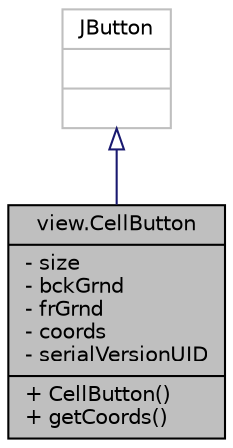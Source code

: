 digraph "view.CellButton"
{
  edge [fontname="Helvetica",fontsize="10",labelfontname="Helvetica",labelfontsize="10"];
  node [fontname="Helvetica",fontsize="10",shape=record];
  Node1 [label="{view.CellButton\n|- size\l- bckGrnd\l- frGrnd\l- coords\l- serialVersionUID\l|+ CellButton()\l+ getCoords()\l}",height=0.2,width=0.4,color="black", fillcolor="grey75", style="filled" fontcolor="black"];
  Node2 -> Node1 [dir="back",color="midnightblue",fontsize="10",style="solid",arrowtail="onormal",fontname="Helvetica"];
  Node2 [label="{JButton\n||}",height=0.2,width=0.4,color="grey75", fillcolor="white", style="filled"];
}
